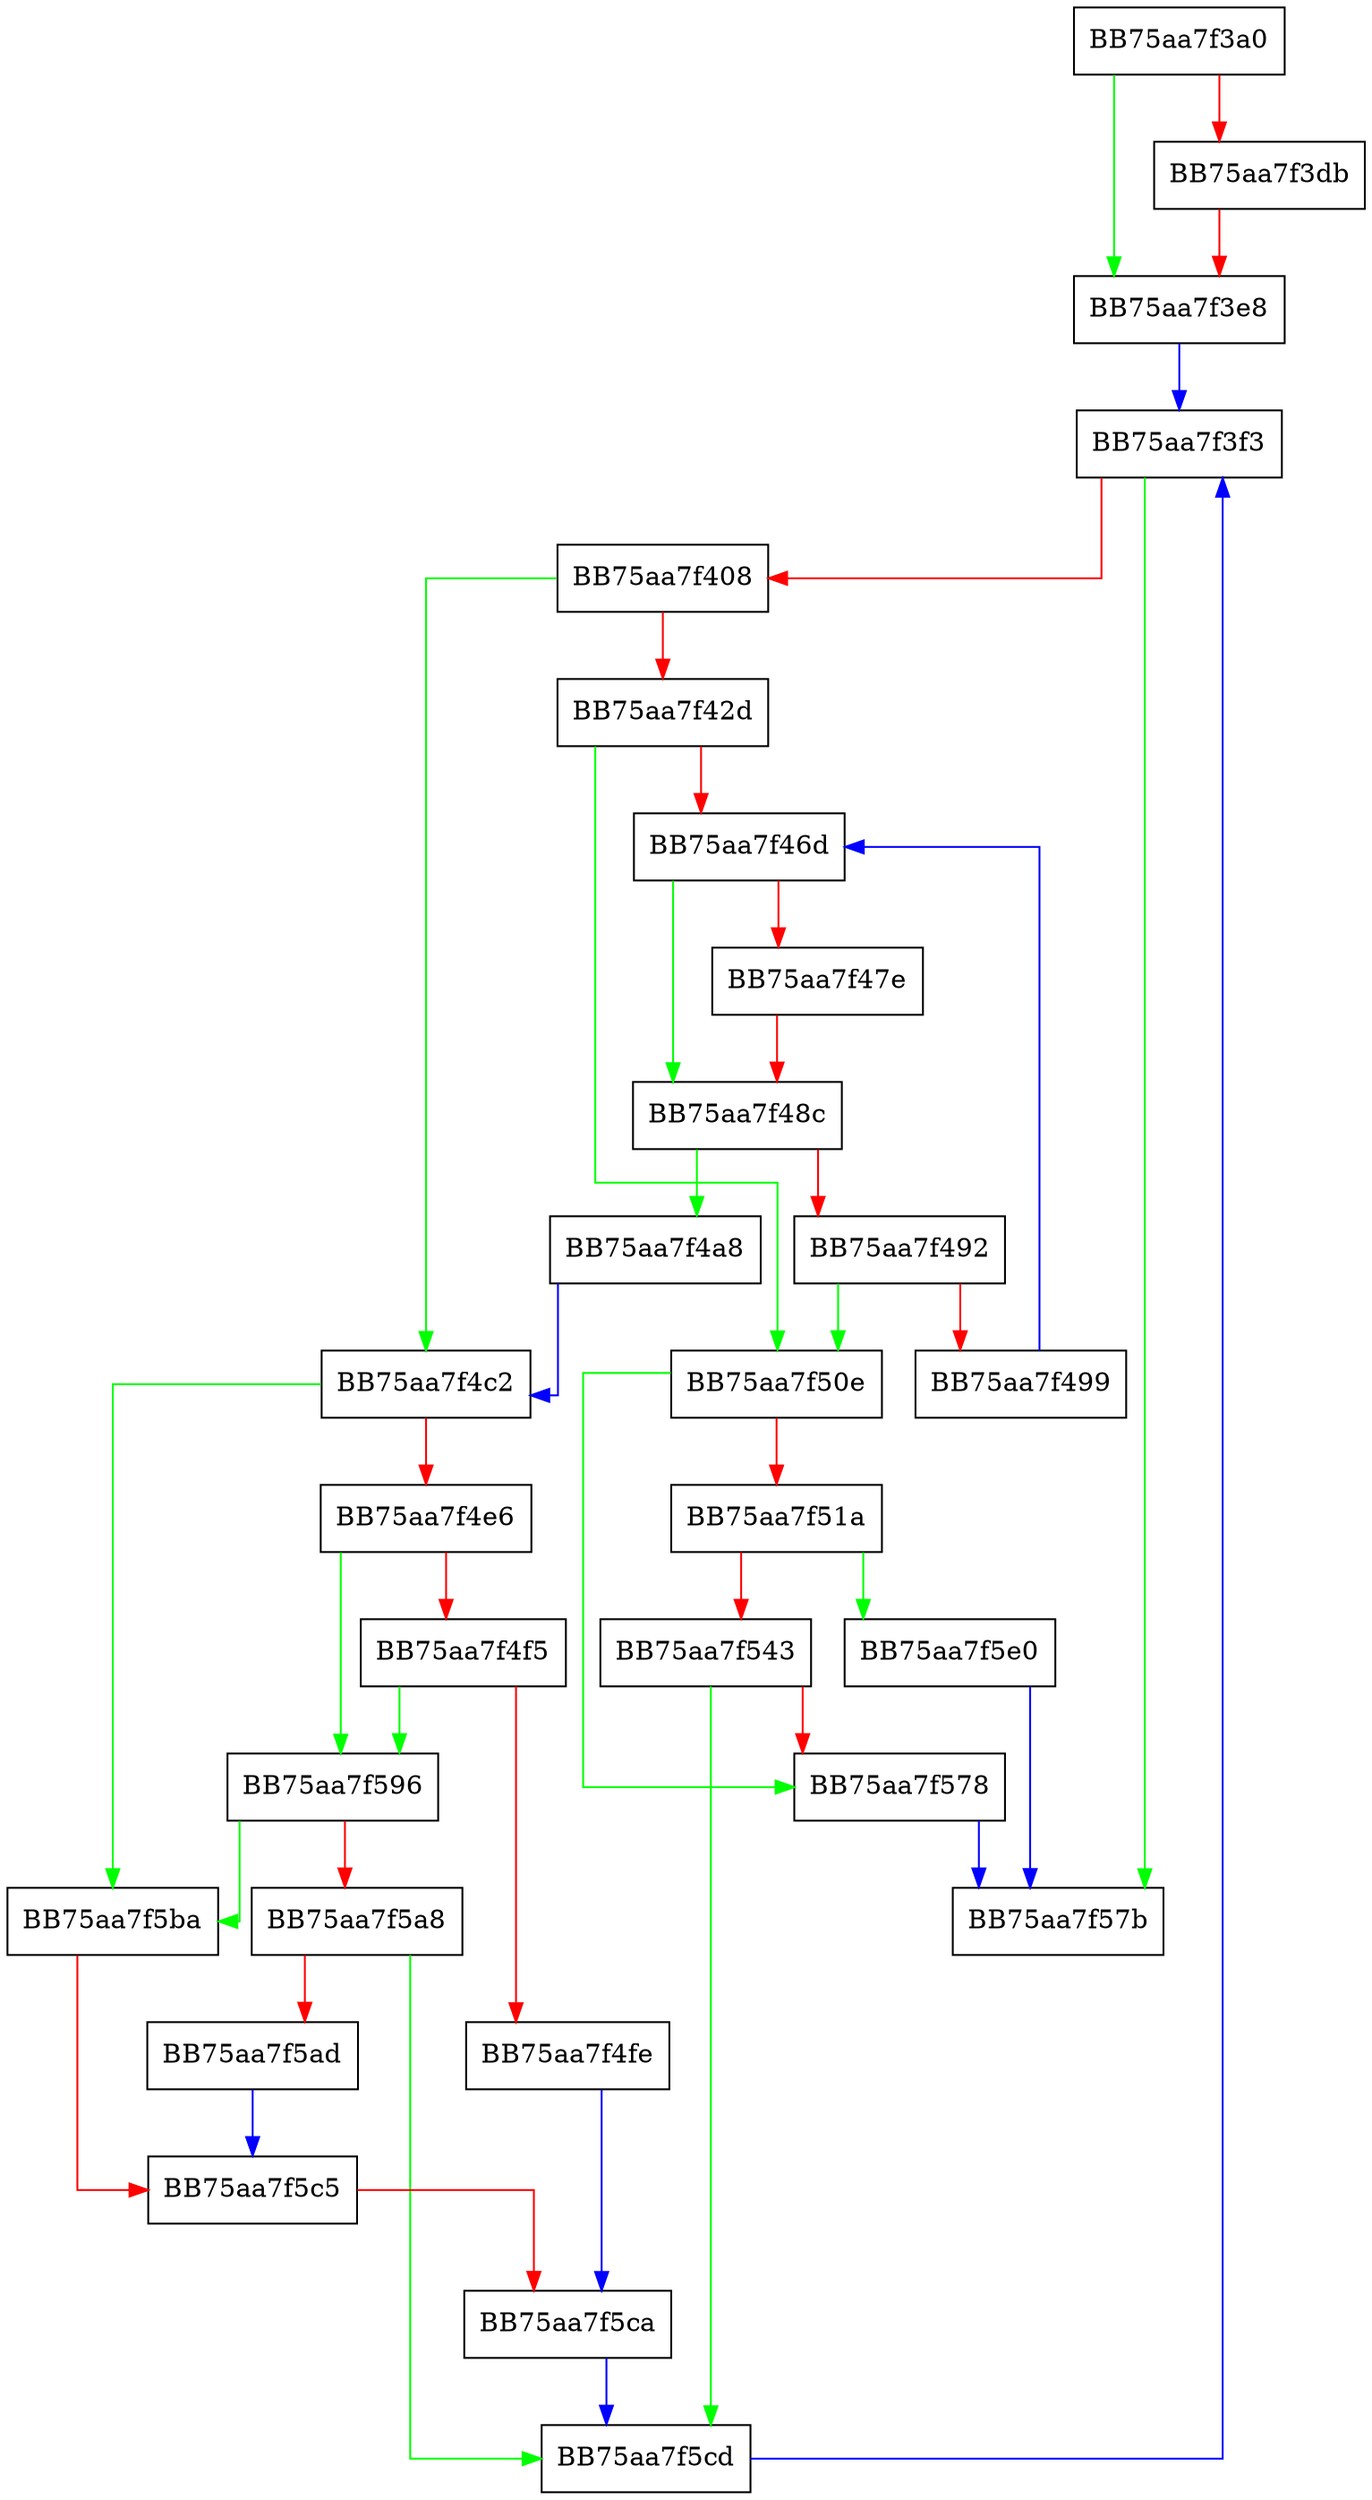 digraph mmap_read_range {
  node [shape="box"];
  graph [splines=ortho];
  BB75aa7f3a0 -> BB75aa7f3e8 [color="green"];
  BB75aa7f3a0 -> BB75aa7f3db [color="red"];
  BB75aa7f3db -> BB75aa7f3e8 [color="red"];
  BB75aa7f3e8 -> BB75aa7f3f3 [color="blue"];
  BB75aa7f3f3 -> BB75aa7f57b [color="green"];
  BB75aa7f3f3 -> BB75aa7f408 [color="red"];
  BB75aa7f408 -> BB75aa7f4c2 [color="green"];
  BB75aa7f408 -> BB75aa7f42d [color="red"];
  BB75aa7f42d -> BB75aa7f50e [color="green"];
  BB75aa7f42d -> BB75aa7f46d [color="red"];
  BB75aa7f46d -> BB75aa7f48c [color="green"];
  BB75aa7f46d -> BB75aa7f47e [color="red"];
  BB75aa7f47e -> BB75aa7f48c [color="red"];
  BB75aa7f48c -> BB75aa7f4a8 [color="green"];
  BB75aa7f48c -> BB75aa7f492 [color="red"];
  BB75aa7f492 -> BB75aa7f50e [color="green"];
  BB75aa7f492 -> BB75aa7f499 [color="red"];
  BB75aa7f499 -> BB75aa7f46d [color="blue"];
  BB75aa7f4a8 -> BB75aa7f4c2 [color="blue"];
  BB75aa7f4c2 -> BB75aa7f5ba [color="green"];
  BB75aa7f4c2 -> BB75aa7f4e6 [color="red"];
  BB75aa7f4e6 -> BB75aa7f596 [color="green"];
  BB75aa7f4e6 -> BB75aa7f4f5 [color="red"];
  BB75aa7f4f5 -> BB75aa7f596 [color="green"];
  BB75aa7f4f5 -> BB75aa7f4fe [color="red"];
  BB75aa7f4fe -> BB75aa7f5ca [color="blue"];
  BB75aa7f50e -> BB75aa7f578 [color="green"];
  BB75aa7f50e -> BB75aa7f51a [color="red"];
  BB75aa7f51a -> BB75aa7f5e0 [color="green"];
  BB75aa7f51a -> BB75aa7f543 [color="red"];
  BB75aa7f543 -> BB75aa7f5cd [color="green"];
  BB75aa7f543 -> BB75aa7f578 [color="red"];
  BB75aa7f578 -> BB75aa7f57b [color="blue"];
  BB75aa7f596 -> BB75aa7f5ba [color="green"];
  BB75aa7f596 -> BB75aa7f5a8 [color="red"];
  BB75aa7f5a8 -> BB75aa7f5cd [color="green"];
  BB75aa7f5a8 -> BB75aa7f5ad [color="red"];
  BB75aa7f5ad -> BB75aa7f5c5 [color="blue"];
  BB75aa7f5ba -> BB75aa7f5c5 [color="red"];
  BB75aa7f5c5 -> BB75aa7f5ca [color="red"];
  BB75aa7f5ca -> BB75aa7f5cd [color="blue"];
  BB75aa7f5cd -> BB75aa7f3f3 [color="blue"];
  BB75aa7f5e0 -> BB75aa7f57b [color="blue"];
}